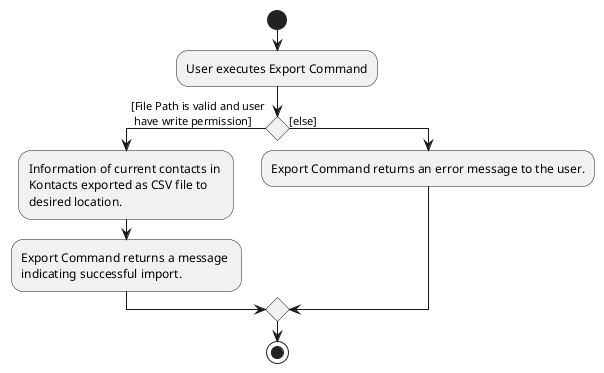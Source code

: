 @startuml
start
:User executes Export Command;
if () then ([File Path is valid and user\n have write permission])
    :Information of current contacts in \nKontacts exported as CSV file to\ndesired location.;
    :Export Command returns a message \nindicating successful import.;
else ([else])
:Export Command returns an error message to the user.;
endif
stop
@enduml
